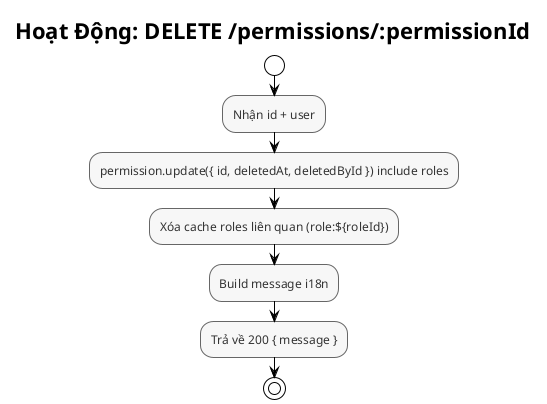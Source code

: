@startuml Permission - Delete Activity
!theme plain
skinparam backgroundColor #FFFFFF
skinparam activityFontSize 12
skinparam activityFontColor #333333
skinparam activityBorderColor #666666
skinparam activityBackgroundColor #F7F7F7

title Hoạt Động: DELETE /permissions/:permissionId

start
:Nhận id + user;
:permission.update({ id, deletedAt, deletedById }) include roles;
:Xóa cache roles liên quan (role:${roleId});
:Build message i18n;
:Trả về 200 { message };
stop

@enduml


